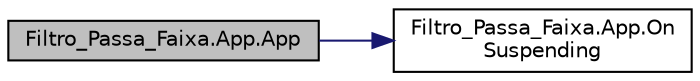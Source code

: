 digraph "Filtro_Passa_Faixa.App.App"
{
  edge [fontname="Helvetica",fontsize="10",labelfontname="Helvetica",labelfontsize="10"];
  node [fontname="Helvetica",fontsize="10",shape=record];
  rankdir="LR";
  Node0 [label="Filtro_Passa_Faixa.App.App",height=0.2,width=0.4,color="black", fillcolor="grey75", style="filled", fontcolor="black"];
  Node0 -> Node1 [color="midnightblue",fontsize="10",style="solid",fontname="Helvetica"];
  Node1 [label="Filtro_Passa_Faixa.App.On\lSuspending",height=0.2,width=0.4,color="black", fillcolor="white", style="filled",URL="$class_filtro___passa___faixa_1_1_app.html#a222380c679739f0449c30054892a7628",tooltip="Chamado quando a execução do aplicativo está sendo suspensa. O estado do aplicativo é salvo sem saber..."];
}
